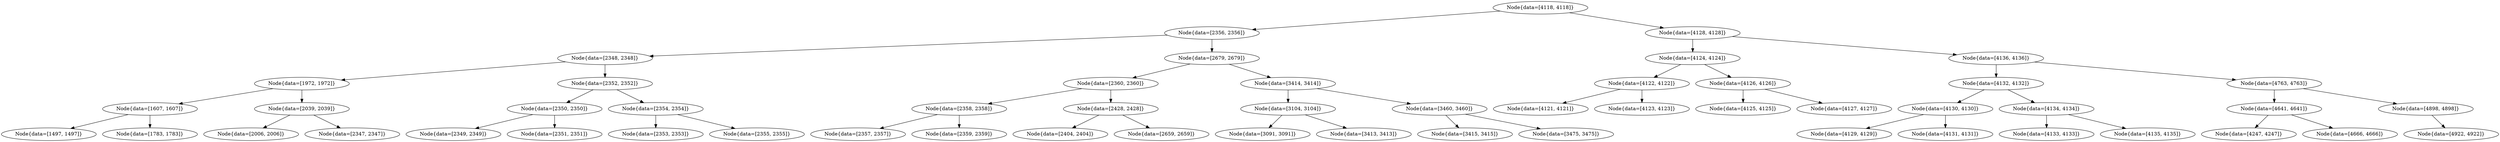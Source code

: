 digraph G{
1659077998 [label="Node{data=[4118, 4118]}"]
1659077998 -> 1755979059
1755979059 [label="Node{data=[2356, 2356]}"]
1755979059 -> 852633746
852633746 [label="Node{data=[2348, 2348]}"]
852633746 -> 286626221
286626221 [label="Node{data=[1972, 1972]}"]
286626221 -> 1864613396
1864613396 [label="Node{data=[1607, 1607]}"]
1864613396 -> 1465414982
1465414982 [label="Node{data=[1497, 1497]}"]
1864613396 -> 1961709959
1961709959 [label="Node{data=[1783, 1783]}"]
286626221 -> 1229471310
1229471310 [label="Node{data=[2039, 2039]}"]
1229471310 -> 1005189741
1005189741 [label="Node{data=[2006, 2006]}"]
1229471310 -> 797919763
797919763 [label="Node{data=[2347, 2347]}"]
852633746 -> 837834508
837834508 [label="Node{data=[2352, 2352]}"]
837834508 -> 960673074
960673074 [label="Node{data=[2350, 2350]}"]
960673074 -> 1292634853
1292634853 [label="Node{data=[2349, 2349]}"]
960673074 -> 403054213
403054213 [label="Node{data=[2351, 2351]}"]
837834508 -> 729637566
729637566 [label="Node{data=[2354, 2354]}"]
729637566 -> 121285062
121285062 [label="Node{data=[2353, 2353]}"]
729637566 -> 718061798
718061798 [label="Node{data=[2355, 2355]}"]
1755979059 -> 34996492
34996492 [label="Node{data=[2679, 2679]}"]
34996492 -> 1119812450
1119812450 [label="Node{data=[2360, 2360]}"]
1119812450 -> 278400618
278400618 [label="Node{data=[2358, 2358]}"]
278400618 -> 1545545583
1545545583 [label="Node{data=[2357, 2357]}"]
278400618 -> 1857241985
1857241985 [label="Node{data=[2359, 2359]}"]
1119812450 -> 1541652702
1541652702 [label="Node{data=[2428, 2428]}"]
1541652702 -> 190348950
190348950 [label="Node{data=[2404, 2404]}"]
1541652702 -> 777585869
777585869 [label="Node{data=[2659, 2659]}"]
34996492 -> 1510139340
1510139340 [label="Node{data=[3414, 3414]}"]
1510139340 -> 530721634
530721634 [label="Node{data=[3104, 3104]}"]
530721634 -> 1472617166
1472617166 [label="Node{data=[3091, 3091]}"]
530721634 -> 828326807
828326807 [label="Node{data=[3413, 3413]}"]
1510139340 -> 2092891381
2092891381 [label="Node{data=[3460, 3460]}"]
2092891381 -> 1925787963
1925787963 [label="Node{data=[3415, 3415]}"]
2092891381 -> 398202246
398202246 [label="Node{data=[3475, 3475]}"]
1659077998 -> 1555349277
1555349277 [label="Node{data=[4128, 4128]}"]
1555349277 -> 1466345770
1466345770 [label="Node{data=[4124, 4124]}"]
1466345770 -> 1822231060
1822231060 [label="Node{data=[4122, 4122]}"]
1822231060 -> 469377572
469377572 [label="Node{data=[4121, 4121]}"]
1822231060 -> 1657743889
1657743889 [label="Node{data=[4123, 4123]}"]
1466345770 -> 8577179
8577179 [label="Node{data=[4126, 4126]}"]
8577179 -> 72062773
72062773 [label="Node{data=[4125, 4125]}"]
8577179 -> 1323986586
1323986586 [label="Node{data=[4127, 4127]}"]
1555349277 -> 1441680116
1441680116 [label="Node{data=[4136, 4136]}"]
1441680116 -> 1124073194
1124073194 [label="Node{data=[4132, 4132]}"]
1124073194 -> 450177983
450177983 [label="Node{data=[4130, 4130]}"]
450177983 -> 131467457
131467457 [label="Node{data=[4129, 4129]}"]
450177983 -> 541608741
541608741 [label="Node{data=[4131, 4131]}"]
1124073194 -> 494795112
494795112 [label="Node{data=[4134, 4134]}"]
494795112 -> 776384939
776384939 [label="Node{data=[4133, 4133]}"]
494795112 -> 434185378
434185378 [label="Node{data=[4135, 4135]}"]
1441680116 -> 2064799192
2064799192 [label="Node{data=[4763, 4763]}"]
2064799192 -> 165037419
165037419 [label="Node{data=[4641, 4641]}"]
165037419 -> 302413331
302413331 [label="Node{data=[4247, 4247]}"]
165037419 -> 47355077
47355077 [label="Node{data=[4666, 4666]}"]
2064799192 -> 1795665362
1795665362 [label="Node{data=[4898, 4898]}"]
1795665362 -> 1354846404
1354846404 [label="Node{data=[4922, 4922]}"]
}